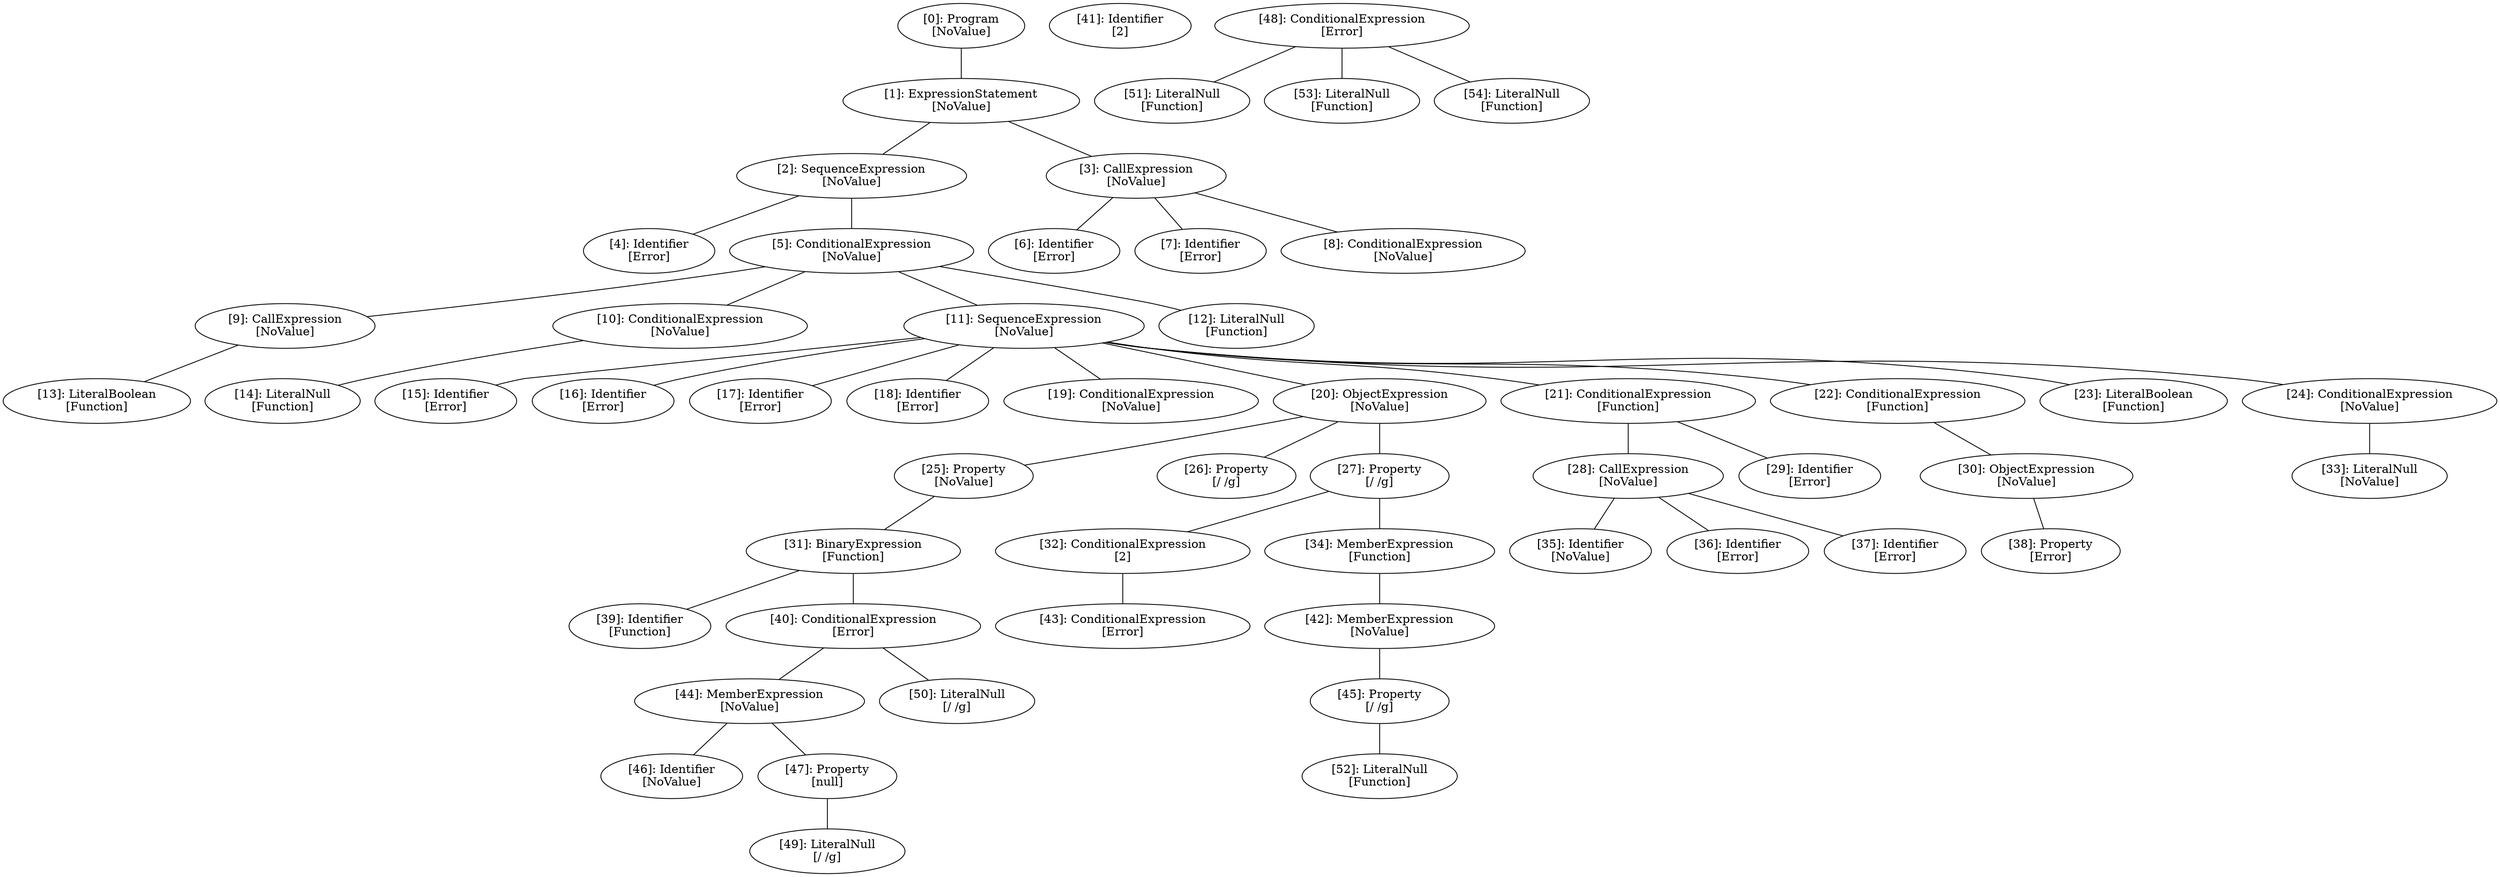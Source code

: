 // Result
graph {
	0 [label="[0]: Program
[NoValue]"]
	1 [label="[1]: ExpressionStatement
[NoValue]"]
	2 [label="[2]: SequenceExpression
[NoValue]"]
	3 [label="[3]: CallExpression
[NoValue]"]
	4 [label="[4]: Identifier
[Error]"]
	5 [label="[5]: ConditionalExpression
[NoValue]"]
	6 [label="[6]: Identifier
[Error]"]
	7 [label="[7]: Identifier
[Error]"]
	8 [label="[8]: ConditionalExpression
[NoValue]"]
	9 [label="[9]: CallExpression
[NoValue]"]
	10 [label="[10]: ConditionalExpression
[NoValue]"]
	11 [label="[11]: SequenceExpression
[NoValue]"]
	12 [label="[12]: LiteralNull
[Function]"]
	13 [label="[13]: LiteralBoolean
[Function]"]
	14 [label="[14]: LiteralNull
[Function]"]
	15 [label="[15]: Identifier
[Error]"]
	16 [label="[16]: Identifier
[Error]"]
	17 [label="[17]: Identifier
[Error]"]
	18 [label="[18]: Identifier
[Error]"]
	19 [label="[19]: ConditionalExpression
[NoValue]"]
	20 [label="[20]: ObjectExpression
[NoValue]"]
	21 [label="[21]: ConditionalExpression
[Function]"]
	22 [label="[22]: ConditionalExpression
[Function]"]
	23 [label="[23]: LiteralBoolean
[Function]"]
	24 [label="[24]: ConditionalExpression
[NoValue]"]
	25 [label="[25]: Property
[NoValue]"]
	26 [label="[26]: Property
[/ /g]"]
	27 [label="[27]: Property
[/ /g]"]
	28 [label="[28]: CallExpression
[NoValue]"]
	29 [label="[29]: Identifier
[Error]"]
	30 [label="[30]: ObjectExpression
[NoValue]"]
	31 [label="[31]: BinaryExpression
[Function]"]
	32 [label="[32]: ConditionalExpression
[2]"]
	33 [label="[33]: LiteralNull
[NoValue]"]
	34 [label="[34]: MemberExpression
[Function]"]
	35 [label="[35]: Identifier
[NoValue]"]
	36 [label="[36]: Identifier
[Error]"]
	37 [label="[37]: Identifier
[Error]"]
	38 [label="[38]: Property
[Error]"]
	39 [label="[39]: Identifier
[Function]"]
	40 [label="[40]: ConditionalExpression
[Error]"]
	41 [label="[41]: Identifier
[2]"]
	42 [label="[42]: MemberExpression
[NoValue]"]
	43 [label="[43]: ConditionalExpression
[Error]"]
	44 [label="[44]: MemberExpression
[NoValue]"]
	45 [label="[45]: Property
[/ /g]"]
	46 [label="[46]: Identifier
[NoValue]"]
	47 [label="[47]: Property
[null]"]
	48 [label="[48]: ConditionalExpression
[Error]"]
	49 [label="[49]: LiteralNull
[/ /g]"]
	50 [label="[50]: LiteralNull
[/ /g]"]
	51 [label="[51]: LiteralNull
[Function]"]
	52 [label="[52]: LiteralNull
[Function]"]
	53 [label="[53]: LiteralNull
[Function]"]
	54 [label="[54]: LiteralNull
[Function]"]
	0 -- 1
	1 -- 2
	1 -- 3
	2 -- 4
	2 -- 5
	3 -- 6
	3 -- 7
	3 -- 8
	5 -- 9
	5 -- 10
	5 -- 11
	5 -- 12
	9 -- 13
	10 -- 14
	11 -- 15
	11 -- 16
	11 -- 17
	11 -- 18
	11 -- 19
	11 -- 20
	11 -- 21
	11 -- 22
	11 -- 23
	11 -- 24
	20 -- 25
	20 -- 26
	20 -- 27
	21 -- 28
	21 -- 29
	22 -- 30
	24 -- 33
	25 -- 31
	27 -- 32
	27 -- 34
	28 -- 35
	28 -- 36
	28 -- 37
	30 -- 38
	31 -- 39
	31 -- 40
	32 -- 43
	34 -- 42
	40 -- 44
	40 -- 50
	42 -- 45
	44 -- 46
	44 -- 47
	45 -- 52
	47 -- 49
	48 -- 51
	48 -- 53
	48 -- 54
}
